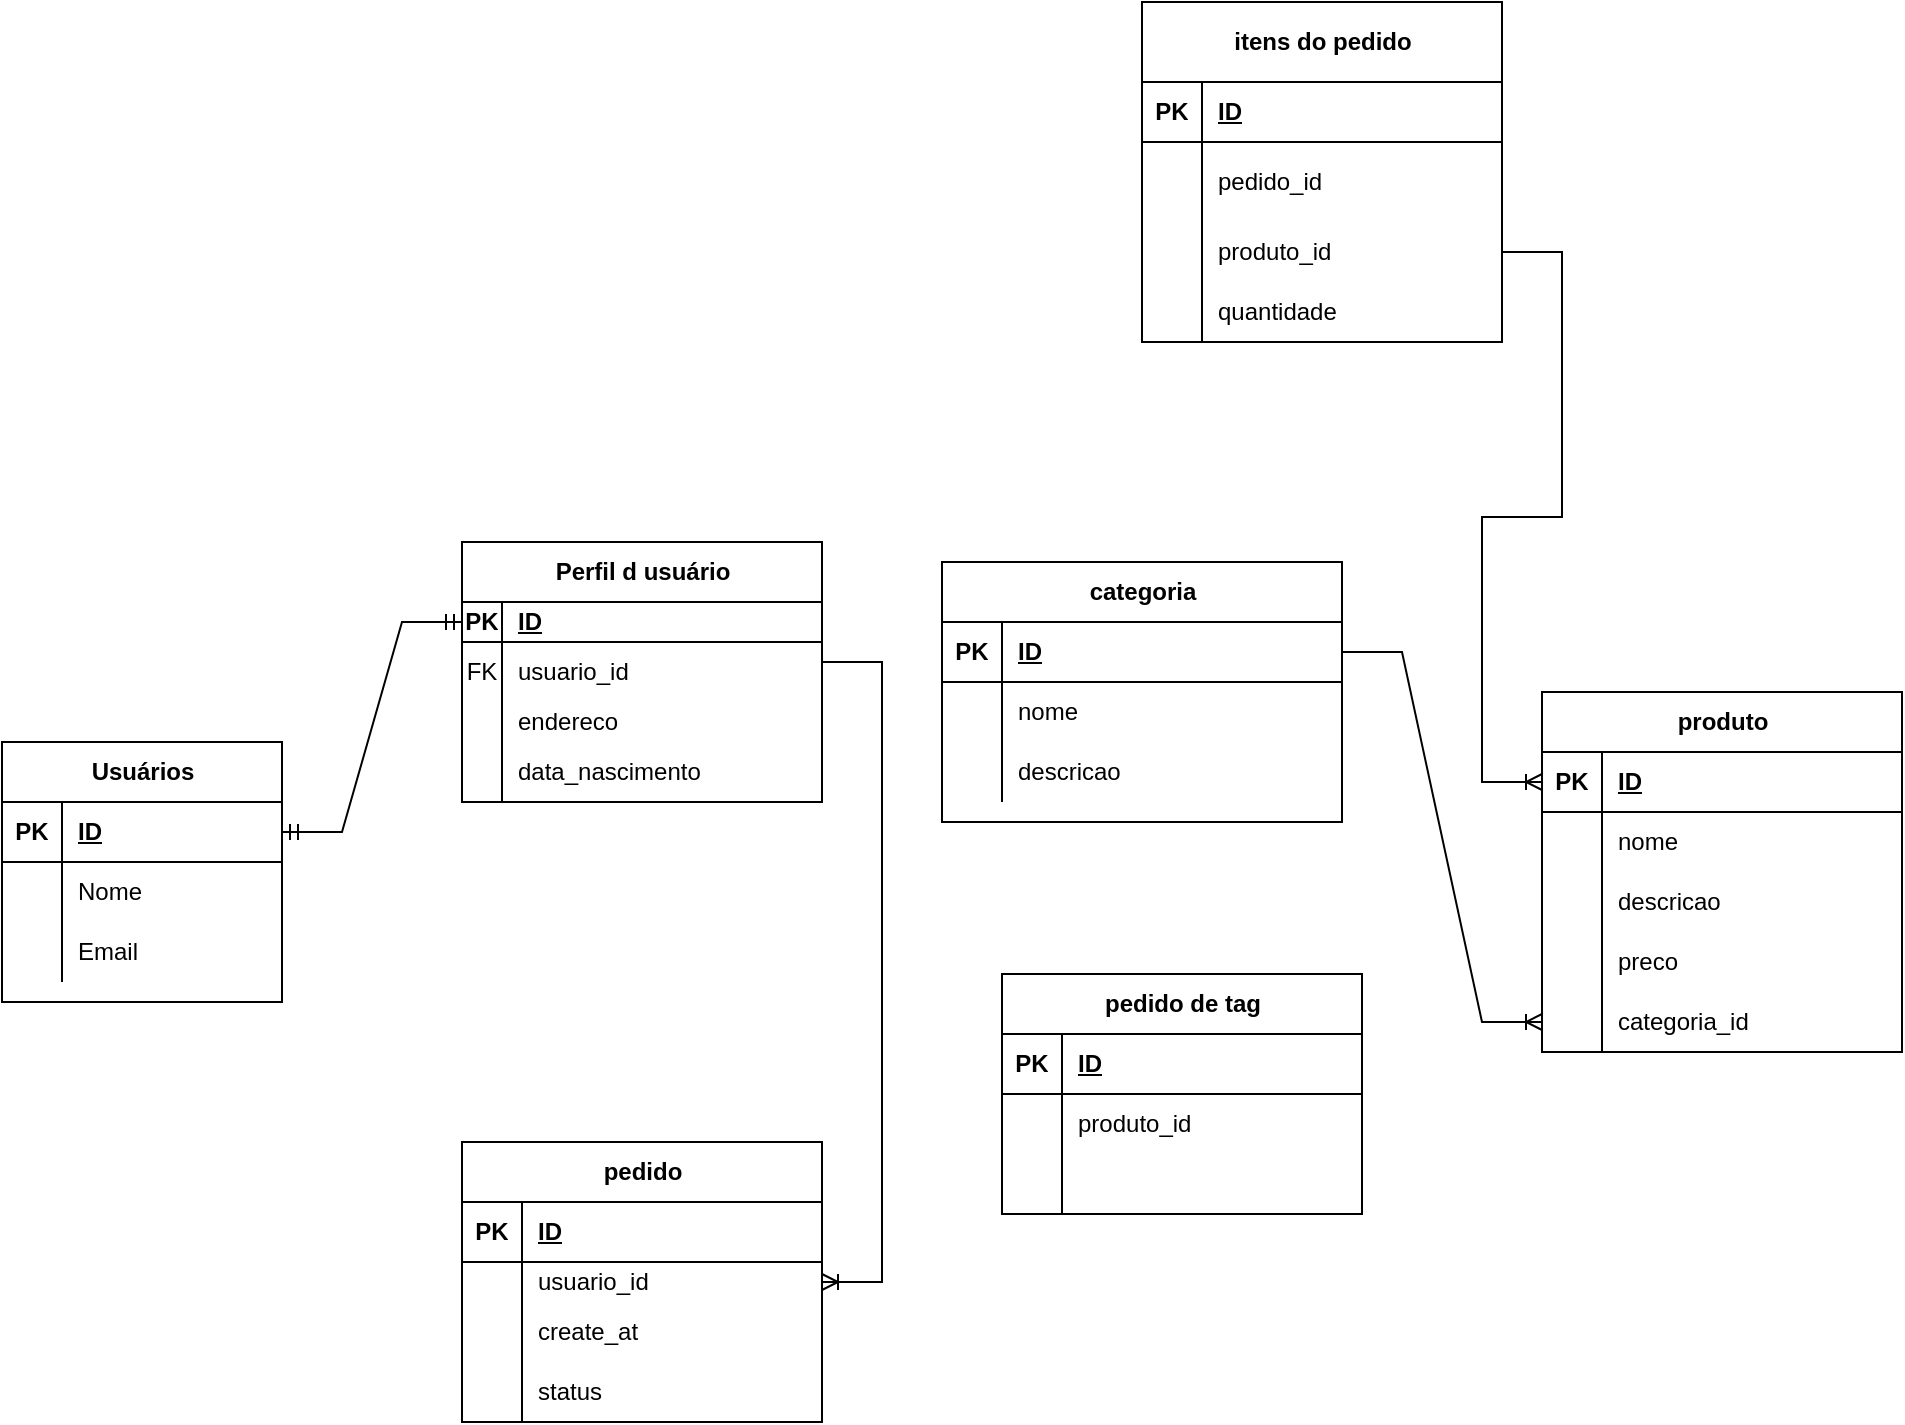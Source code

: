 <mxfile version="26.1.0">
  <diagram name="Página-1" id="Z2KIc1o2mmmeAultNoqA">
    <mxGraphModel dx="857" dy="2738" grid="1" gridSize="10" guides="1" tooltips="1" connect="1" arrows="1" fold="1" page="1" pageScale="1" pageWidth="827" pageHeight="1169" math="0" shadow="0">
      <root>
        <mxCell id="0" />
        <mxCell id="1" parent="0" />
        <mxCell id="m0l5IfPJQSoQIsWYXNSq-5" value="Usuários" style="shape=table;startSize=30;container=1;collapsible=1;childLayout=tableLayout;fixedRows=1;rowLines=0;fontStyle=1;align=center;resizeLast=1;html=1;" vertex="1" parent="1">
          <mxGeometry x="110" y="-820" width="140" height="130" as="geometry" />
        </mxCell>
        <mxCell id="m0l5IfPJQSoQIsWYXNSq-6" value="" style="shape=tableRow;horizontal=0;startSize=0;swimlaneHead=0;swimlaneBody=0;fillColor=none;collapsible=0;dropTarget=0;points=[[0,0.5],[1,0.5]];portConstraint=eastwest;top=0;left=0;right=0;bottom=1;" vertex="1" parent="m0l5IfPJQSoQIsWYXNSq-5">
          <mxGeometry y="30" width="140" height="30" as="geometry" />
        </mxCell>
        <mxCell id="m0l5IfPJQSoQIsWYXNSq-7" value="PK" style="shape=partialRectangle;connectable=0;fillColor=none;top=0;left=0;bottom=0;right=0;fontStyle=1;overflow=hidden;whiteSpace=wrap;html=1;" vertex="1" parent="m0l5IfPJQSoQIsWYXNSq-6">
          <mxGeometry width="30" height="30" as="geometry">
            <mxRectangle width="30" height="30" as="alternateBounds" />
          </mxGeometry>
        </mxCell>
        <mxCell id="m0l5IfPJQSoQIsWYXNSq-8" value="&lt;span style=&quot;background-color: transparent; color: light-dark(rgb(0, 0, 0), rgb(255, 255, 255));&quot;&gt;ID&lt;/span&gt;" style="shape=partialRectangle;connectable=0;fillColor=none;top=0;left=0;bottom=0;right=0;align=left;spacingLeft=6;fontStyle=5;overflow=hidden;whiteSpace=wrap;html=1;" vertex="1" parent="m0l5IfPJQSoQIsWYXNSq-6">
          <mxGeometry x="30" width="110" height="30" as="geometry">
            <mxRectangle width="110" height="30" as="alternateBounds" />
          </mxGeometry>
        </mxCell>
        <mxCell id="m0l5IfPJQSoQIsWYXNSq-9" value="" style="shape=tableRow;horizontal=0;startSize=0;swimlaneHead=0;swimlaneBody=0;fillColor=none;collapsible=0;dropTarget=0;points=[[0,0.5],[1,0.5]];portConstraint=eastwest;top=0;left=0;right=0;bottom=0;" vertex="1" parent="m0l5IfPJQSoQIsWYXNSq-5">
          <mxGeometry y="60" width="140" height="30" as="geometry" />
        </mxCell>
        <mxCell id="m0l5IfPJQSoQIsWYXNSq-10" value="" style="shape=partialRectangle;connectable=0;fillColor=none;top=0;left=0;bottom=0;right=0;editable=1;overflow=hidden;whiteSpace=wrap;html=1;" vertex="1" parent="m0l5IfPJQSoQIsWYXNSq-9">
          <mxGeometry width="30" height="30" as="geometry">
            <mxRectangle width="30" height="30" as="alternateBounds" />
          </mxGeometry>
        </mxCell>
        <mxCell id="m0l5IfPJQSoQIsWYXNSq-11" value="Nome" style="shape=partialRectangle;connectable=0;fillColor=none;top=0;left=0;bottom=0;right=0;align=left;spacingLeft=6;overflow=hidden;whiteSpace=wrap;html=1;" vertex="1" parent="m0l5IfPJQSoQIsWYXNSq-9">
          <mxGeometry x="30" width="110" height="30" as="geometry">
            <mxRectangle width="110" height="30" as="alternateBounds" />
          </mxGeometry>
        </mxCell>
        <mxCell id="m0l5IfPJQSoQIsWYXNSq-12" value="" style="shape=tableRow;horizontal=0;startSize=0;swimlaneHead=0;swimlaneBody=0;fillColor=none;collapsible=0;dropTarget=0;points=[[0,0.5],[1,0.5]];portConstraint=eastwest;top=0;left=0;right=0;bottom=0;" vertex="1" parent="m0l5IfPJQSoQIsWYXNSq-5">
          <mxGeometry y="90" width="140" height="30" as="geometry" />
        </mxCell>
        <mxCell id="m0l5IfPJQSoQIsWYXNSq-13" value="" style="shape=partialRectangle;connectable=0;fillColor=none;top=0;left=0;bottom=0;right=0;editable=1;overflow=hidden;whiteSpace=wrap;html=1;" vertex="1" parent="m0l5IfPJQSoQIsWYXNSq-12">
          <mxGeometry width="30" height="30" as="geometry">
            <mxRectangle width="30" height="30" as="alternateBounds" />
          </mxGeometry>
        </mxCell>
        <mxCell id="m0l5IfPJQSoQIsWYXNSq-14" value="Email" style="shape=partialRectangle;connectable=0;fillColor=none;top=0;left=0;bottom=0;right=0;align=left;spacingLeft=6;overflow=hidden;whiteSpace=wrap;html=1;" vertex="1" parent="m0l5IfPJQSoQIsWYXNSq-12">
          <mxGeometry x="30" width="110" height="30" as="geometry">
            <mxRectangle width="110" height="30" as="alternateBounds" />
          </mxGeometry>
        </mxCell>
        <mxCell id="m0l5IfPJQSoQIsWYXNSq-18" value="Perfil d usuário" style="shape=table;startSize=30;container=1;collapsible=1;childLayout=tableLayout;fixedRows=1;rowLines=0;fontStyle=1;align=center;resizeLast=1;html=1;" vertex="1" parent="1">
          <mxGeometry x="340" y="-920" width="180" height="130" as="geometry" />
        </mxCell>
        <mxCell id="m0l5IfPJQSoQIsWYXNSq-19" value="" style="shape=tableRow;horizontal=0;startSize=0;swimlaneHead=0;swimlaneBody=0;fillColor=none;collapsible=0;dropTarget=0;points=[[0,0.5],[1,0.5]];portConstraint=eastwest;top=0;left=0;right=0;bottom=1;" vertex="1" parent="m0l5IfPJQSoQIsWYXNSq-18">
          <mxGeometry y="30" width="180" height="20" as="geometry" />
        </mxCell>
        <mxCell id="m0l5IfPJQSoQIsWYXNSq-20" value="PK" style="shape=partialRectangle;connectable=0;fillColor=none;top=0;left=0;bottom=0;right=0;fontStyle=1;overflow=hidden;whiteSpace=wrap;html=1;" vertex="1" parent="m0l5IfPJQSoQIsWYXNSq-19">
          <mxGeometry width="20" height="20" as="geometry">
            <mxRectangle width="20" height="20" as="alternateBounds" />
          </mxGeometry>
        </mxCell>
        <mxCell id="m0l5IfPJQSoQIsWYXNSq-21" value="ID" style="shape=partialRectangle;connectable=0;fillColor=none;top=0;left=0;bottom=0;right=0;align=left;spacingLeft=6;fontStyle=5;overflow=hidden;whiteSpace=wrap;html=1;" vertex="1" parent="m0l5IfPJQSoQIsWYXNSq-19">
          <mxGeometry x="20" width="160" height="20" as="geometry">
            <mxRectangle width="160" height="20" as="alternateBounds" />
          </mxGeometry>
        </mxCell>
        <mxCell id="m0l5IfPJQSoQIsWYXNSq-22" value="" style="shape=tableRow;horizontal=0;startSize=0;swimlaneHead=0;swimlaneBody=0;fillColor=none;collapsible=0;dropTarget=0;points=[[0,0.5],[1,0.5]];portConstraint=eastwest;top=0;left=0;right=0;bottom=0;" vertex="1" parent="m0l5IfPJQSoQIsWYXNSq-18">
          <mxGeometry y="50" width="180" height="30" as="geometry" />
        </mxCell>
        <mxCell id="m0l5IfPJQSoQIsWYXNSq-23" value="FK" style="shape=partialRectangle;connectable=0;fillColor=none;top=0;left=0;bottom=0;right=0;editable=1;overflow=hidden;whiteSpace=wrap;html=1;" vertex="1" parent="m0l5IfPJQSoQIsWYXNSq-22">
          <mxGeometry width="20" height="30" as="geometry">
            <mxRectangle width="20" height="30" as="alternateBounds" />
          </mxGeometry>
        </mxCell>
        <mxCell id="m0l5IfPJQSoQIsWYXNSq-24" value="usuario_id" style="shape=partialRectangle;connectable=0;fillColor=none;top=0;left=0;bottom=0;right=0;align=left;spacingLeft=6;overflow=hidden;whiteSpace=wrap;html=1;" vertex="1" parent="m0l5IfPJQSoQIsWYXNSq-22">
          <mxGeometry x="20" width="160" height="30" as="geometry">
            <mxRectangle width="160" height="30" as="alternateBounds" />
          </mxGeometry>
        </mxCell>
        <mxCell id="m0l5IfPJQSoQIsWYXNSq-25" value="" style="shape=tableRow;horizontal=0;startSize=0;swimlaneHead=0;swimlaneBody=0;fillColor=none;collapsible=0;dropTarget=0;points=[[0,0.5],[1,0.5]];portConstraint=eastwest;top=0;left=0;right=0;bottom=0;" vertex="1" parent="m0l5IfPJQSoQIsWYXNSq-18">
          <mxGeometry y="80" width="180" height="20" as="geometry" />
        </mxCell>
        <mxCell id="m0l5IfPJQSoQIsWYXNSq-26" value="" style="shape=partialRectangle;connectable=0;fillColor=none;top=0;left=0;bottom=0;right=0;editable=1;overflow=hidden;whiteSpace=wrap;html=1;" vertex="1" parent="m0l5IfPJQSoQIsWYXNSq-25">
          <mxGeometry width="20" height="20" as="geometry">
            <mxRectangle width="20" height="20" as="alternateBounds" />
          </mxGeometry>
        </mxCell>
        <mxCell id="m0l5IfPJQSoQIsWYXNSq-27" value="endere&lt;span style=&quot;background-color: transparent; color: light-dark(rgb(0, 0, 0), rgb(255, 255, 255));&quot;&gt;co&lt;/span&gt;" style="shape=partialRectangle;connectable=0;fillColor=none;top=0;left=0;bottom=0;right=0;align=left;spacingLeft=6;overflow=hidden;whiteSpace=wrap;html=1;" vertex="1" parent="m0l5IfPJQSoQIsWYXNSq-25">
          <mxGeometry x="20" width="160" height="20" as="geometry">
            <mxRectangle width="160" height="20" as="alternateBounds" />
          </mxGeometry>
        </mxCell>
        <mxCell id="m0l5IfPJQSoQIsWYXNSq-28" value="" style="shape=tableRow;horizontal=0;startSize=0;swimlaneHead=0;swimlaneBody=0;fillColor=none;collapsible=0;dropTarget=0;points=[[0,0.5],[1,0.5]];portConstraint=eastwest;top=0;left=0;right=0;bottom=0;" vertex="1" parent="m0l5IfPJQSoQIsWYXNSq-18">
          <mxGeometry y="100" width="180" height="30" as="geometry" />
        </mxCell>
        <mxCell id="m0l5IfPJQSoQIsWYXNSq-29" value="" style="shape=partialRectangle;connectable=0;fillColor=none;top=0;left=0;bottom=0;right=0;editable=1;overflow=hidden;whiteSpace=wrap;html=1;" vertex="1" parent="m0l5IfPJQSoQIsWYXNSq-28">
          <mxGeometry width="20" height="30" as="geometry">
            <mxRectangle width="20" height="30" as="alternateBounds" />
          </mxGeometry>
        </mxCell>
        <mxCell id="m0l5IfPJQSoQIsWYXNSq-30" value="data_nascimento" style="shape=partialRectangle;connectable=0;fillColor=none;top=0;left=0;bottom=0;right=0;align=left;spacingLeft=6;overflow=hidden;whiteSpace=wrap;html=1;" vertex="1" parent="m0l5IfPJQSoQIsWYXNSq-28">
          <mxGeometry x="20" width="160" height="30" as="geometry">
            <mxRectangle width="160" height="30" as="alternateBounds" />
          </mxGeometry>
        </mxCell>
        <mxCell id="m0l5IfPJQSoQIsWYXNSq-31" value="" style="edgeStyle=entityRelationEdgeStyle;fontSize=12;html=1;endArrow=ERmandOne;startArrow=ERmandOne;rounded=0;exitX=1;exitY=0.5;exitDx=0;exitDy=0;entryX=0;entryY=0.5;entryDx=0;entryDy=0;" edge="1" parent="1" source="m0l5IfPJQSoQIsWYXNSq-6" target="m0l5IfPJQSoQIsWYXNSq-19">
          <mxGeometry width="100" height="100" relative="1" as="geometry">
            <mxPoint x="414" y="-646.99" as="sourcePoint" />
            <mxPoint x="380" y="-755" as="targetPoint" />
            <Array as="points">
              <mxPoint x="794" y="-980" />
            </Array>
          </mxGeometry>
        </mxCell>
        <mxCell id="m0l5IfPJQSoQIsWYXNSq-59" value="categoria" style="shape=table;startSize=30;container=1;collapsible=1;childLayout=tableLayout;fixedRows=1;rowLines=0;fontStyle=1;align=center;resizeLast=1;html=1;" vertex="1" parent="1">
          <mxGeometry x="580" y="-910" width="200" height="130" as="geometry" />
        </mxCell>
        <mxCell id="m0l5IfPJQSoQIsWYXNSq-60" value="" style="shape=tableRow;horizontal=0;startSize=0;swimlaneHead=0;swimlaneBody=0;fillColor=none;collapsible=0;dropTarget=0;points=[[0,0.5],[1,0.5]];portConstraint=eastwest;top=0;left=0;right=0;bottom=1;" vertex="1" parent="m0l5IfPJQSoQIsWYXNSq-59">
          <mxGeometry y="30" width="200" height="30" as="geometry" />
        </mxCell>
        <mxCell id="m0l5IfPJQSoQIsWYXNSq-61" value="PK" style="shape=partialRectangle;connectable=0;fillColor=none;top=0;left=0;bottom=0;right=0;fontStyle=1;overflow=hidden;whiteSpace=wrap;html=1;" vertex="1" parent="m0l5IfPJQSoQIsWYXNSq-60">
          <mxGeometry width="30" height="30" as="geometry">
            <mxRectangle width="30" height="30" as="alternateBounds" />
          </mxGeometry>
        </mxCell>
        <mxCell id="m0l5IfPJQSoQIsWYXNSq-62" value="ID" style="shape=partialRectangle;connectable=0;fillColor=none;top=0;left=0;bottom=0;right=0;align=left;spacingLeft=6;fontStyle=5;overflow=hidden;whiteSpace=wrap;html=1;" vertex="1" parent="m0l5IfPJQSoQIsWYXNSq-60">
          <mxGeometry x="30" width="170" height="30" as="geometry">
            <mxRectangle width="170" height="30" as="alternateBounds" />
          </mxGeometry>
        </mxCell>
        <mxCell id="m0l5IfPJQSoQIsWYXNSq-63" value="" style="shape=tableRow;horizontal=0;startSize=0;swimlaneHead=0;swimlaneBody=0;fillColor=none;collapsible=0;dropTarget=0;points=[[0,0.5],[1,0.5]];portConstraint=eastwest;top=0;left=0;right=0;bottom=0;" vertex="1" parent="m0l5IfPJQSoQIsWYXNSq-59">
          <mxGeometry y="60" width="200" height="30" as="geometry" />
        </mxCell>
        <mxCell id="m0l5IfPJQSoQIsWYXNSq-64" value="" style="shape=partialRectangle;connectable=0;fillColor=none;top=0;left=0;bottom=0;right=0;editable=1;overflow=hidden;whiteSpace=wrap;html=1;" vertex="1" parent="m0l5IfPJQSoQIsWYXNSq-63">
          <mxGeometry width="30" height="30" as="geometry">
            <mxRectangle width="30" height="30" as="alternateBounds" />
          </mxGeometry>
        </mxCell>
        <mxCell id="m0l5IfPJQSoQIsWYXNSq-65" value="nome" style="shape=partialRectangle;connectable=0;fillColor=none;top=0;left=0;bottom=0;right=0;align=left;spacingLeft=6;overflow=hidden;whiteSpace=wrap;html=1;" vertex="1" parent="m0l5IfPJQSoQIsWYXNSq-63">
          <mxGeometry x="30" width="170" height="30" as="geometry">
            <mxRectangle width="170" height="30" as="alternateBounds" />
          </mxGeometry>
        </mxCell>
        <mxCell id="m0l5IfPJQSoQIsWYXNSq-66" value="" style="shape=tableRow;horizontal=0;startSize=0;swimlaneHead=0;swimlaneBody=0;fillColor=none;collapsible=0;dropTarget=0;points=[[0,0.5],[1,0.5]];portConstraint=eastwest;top=0;left=0;right=0;bottom=0;" vertex="1" parent="m0l5IfPJQSoQIsWYXNSq-59">
          <mxGeometry y="90" width="200" height="30" as="geometry" />
        </mxCell>
        <mxCell id="m0l5IfPJQSoQIsWYXNSq-67" value="" style="shape=partialRectangle;connectable=0;fillColor=none;top=0;left=0;bottom=0;right=0;editable=1;overflow=hidden;whiteSpace=wrap;html=1;" vertex="1" parent="m0l5IfPJQSoQIsWYXNSq-66">
          <mxGeometry width="30" height="30" as="geometry">
            <mxRectangle width="30" height="30" as="alternateBounds" />
          </mxGeometry>
        </mxCell>
        <mxCell id="m0l5IfPJQSoQIsWYXNSq-68" value="descricao" style="shape=partialRectangle;connectable=0;fillColor=none;top=0;left=0;bottom=0;right=0;align=left;spacingLeft=6;overflow=hidden;whiteSpace=wrap;html=1;" vertex="1" parent="m0l5IfPJQSoQIsWYXNSq-66">
          <mxGeometry x="30" width="170" height="30" as="geometry">
            <mxRectangle width="170" height="30" as="alternateBounds" />
          </mxGeometry>
        </mxCell>
        <mxCell id="m0l5IfPJQSoQIsWYXNSq-72" value="produto" style="shape=table;startSize=30;container=1;collapsible=1;childLayout=tableLayout;fixedRows=1;rowLines=0;fontStyle=1;align=center;resizeLast=1;html=1;" vertex="1" parent="1">
          <mxGeometry x="880" y="-845" width="180" height="180" as="geometry" />
        </mxCell>
        <mxCell id="m0l5IfPJQSoQIsWYXNSq-73" value="" style="shape=tableRow;horizontal=0;startSize=0;swimlaneHead=0;swimlaneBody=0;fillColor=none;collapsible=0;dropTarget=0;points=[[0,0.5],[1,0.5]];portConstraint=eastwest;top=0;left=0;right=0;bottom=1;" vertex="1" parent="m0l5IfPJQSoQIsWYXNSq-72">
          <mxGeometry y="30" width="180" height="30" as="geometry" />
        </mxCell>
        <mxCell id="m0l5IfPJQSoQIsWYXNSq-74" value="PK" style="shape=partialRectangle;connectable=0;fillColor=none;top=0;left=0;bottom=0;right=0;fontStyle=1;overflow=hidden;whiteSpace=wrap;html=1;" vertex="1" parent="m0l5IfPJQSoQIsWYXNSq-73">
          <mxGeometry width="30" height="30" as="geometry">
            <mxRectangle width="30" height="30" as="alternateBounds" />
          </mxGeometry>
        </mxCell>
        <mxCell id="m0l5IfPJQSoQIsWYXNSq-75" value="ID" style="shape=partialRectangle;connectable=0;fillColor=none;top=0;left=0;bottom=0;right=0;align=left;spacingLeft=6;fontStyle=5;overflow=hidden;whiteSpace=wrap;html=1;" vertex="1" parent="m0l5IfPJQSoQIsWYXNSq-73">
          <mxGeometry x="30" width="150" height="30" as="geometry">
            <mxRectangle width="150" height="30" as="alternateBounds" />
          </mxGeometry>
        </mxCell>
        <mxCell id="m0l5IfPJQSoQIsWYXNSq-76" value="" style="shape=tableRow;horizontal=0;startSize=0;swimlaneHead=0;swimlaneBody=0;fillColor=none;collapsible=0;dropTarget=0;points=[[0,0.5],[1,0.5]];portConstraint=eastwest;top=0;left=0;right=0;bottom=0;" vertex="1" parent="m0l5IfPJQSoQIsWYXNSq-72">
          <mxGeometry y="60" width="180" height="30" as="geometry" />
        </mxCell>
        <mxCell id="m0l5IfPJQSoQIsWYXNSq-77" value="" style="shape=partialRectangle;connectable=0;fillColor=none;top=0;left=0;bottom=0;right=0;editable=1;overflow=hidden;whiteSpace=wrap;html=1;" vertex="1" parent="m0l5IfPJQSoQIsWYXNSq-76">
          <mxGeometry width="30" height="30" as="geometry">
            <mxRectangle width="30" height="30" as="alternateBounds" />
          </mxGeometry>
        </mxCell>
        <mxCell id="m0l5IfPJQSoQIsWYXNSq-78" value="nome" style="shape=partialRectangle;connectable=0;fillColor=none;top=0;left=0;bottom=0;right=0;align=left;spacingLeft=6;overflow=hidden;whiteSpace=wrap;html=1;" vertex="1" parent="m0l5IfPJQSoQIsWYXNSq-76">
          <mxGeometry x="30" width="150" height="30" as="geometry">
            <mxRectangle width="150" height="30" as="alternateBounds" />
          </mxGeometry>
        </mxCell>
        <mxCell id="m0l5IfPJQSoQIsWYXNSq-79" value="" style="shape=tableRow;horizontal=0;startSize=0;swimlaneHead=0;swimlaneBody=0;fillColor=none;collapsible=0;dropTarget=0;points=[[0,0.5],[1,0.5]];portConstraint=eastwest;top=0;left=0;right=0;bottom=0;" vertex="1" parent="m0l5IfPJQSoQIsWYXNSq-72">
          <mxGeometry y="90" width="180" height="30" as="geometry" />
        </mxCell>
        <mxCell id="m0l5IfPJQSoQIsWYXNSq-80" value="" style="shape=partialRectangle;connectable=0;fillColor=none;top=0;left=0;bottom=0;right=0;editable=1;overflow=hidden;whiteSpace=wrap;html=1;" vertex="1" parent="m0l5IfPJQSoQIsWYXNSq-79">
          <mxGeometry width="30" height="30" as="geometry">
            <mxRectangle width="30" height="30" as="alternateBounds" />
          </mxGeometry>
        </mxCell>
        <mxCell id="m0l5IfPJQSoQIsWYXNSq-81" value="descricao" style="shape=partialRectangle;connectable=0;fillColor=none;top=0;left=0;bottom=0;right=0;align=left;spacingLeft=6;overflow=hidden;whiteSpace=wrap;html=1;" vertex="1" parent="m0l5IfPJQSoQIsWYXNSq-79">
          <mxGeometry x="30" width="150" height="30" as="geometry">
            <mxRectangle width="150" height="30" as="alternateBounds" />
          </mxGeometry>
        </mxCell>
        <mxCell id="m0l5IfPJQSoQIsWYXNSq-82" value="" style="shape=tableRow;horizontal=0;startSize=0;swimlaneHead=0;swimlaneBody=0;fillColor=none;collapsible=0;dropTarget=0;points=[[0,0.5],[1,0.5]];portConstraint=eastwest;top=0;left=0;right=0;bottom=0;" vertex="1" parent="m0l5IfPJQSoQIsWYXNSq-72">
          <mxGeometry y="120" width="180" height="30" as="geometry" />
        </mxCell>
        <mxCell id="m0l5IfPJQSoQIsWYXNSq-83" value="" style="shape=partialRectangle;connectable=0;fillColor=none;top=0;left=0;bottom=0;right=0;editable=1;overflow=hidden;whiteSpace=wrap;html=1;" vertex="1" parent="m0l5IfPJQSoQIsWYXNSq-82">
          <mxGeometry width="30" height="30" as="geometry">
            <mxRectangle width="30" height="30" as="alternateBounds" />
          </mxGeometry>
        </mxCell>
        <mxCell id="m0l5IfPJQSoQIsWYXNSq-84" value="preco" style="shape=partialRectangle;connectable=0;fillColor=none;top=0;left=0;bottom=0;right=0;align=left;spacingLeft=6;overflow=hidden;whiteSpace=wrap;html=1;" vertex="1" parent="m0l5IfPJQSoQIsWYXNSq-82">
          <mxGeometry x="30" width="150" height="30" as="geometry">
            <mxRectangle width="150" height="30" as="alternateBounds" />
          </mxGeometry>
        </mxCell>
        <mxCell id="m0l5IfPJQSoQIsWYXNSq-85" value="" style="shape=tableRow;horizontal=0;startSize=0;swimlaneHead=0;swimlaneBody=0;fillColor=none;collapsible=0;dropTarget=0;points=[[0,0.5],[1,0.5]];portConstraint=eastwest;top=0;left=0;right=0;bottom=0;" vertex="1" parent="m0l5IfPJQSoQIsWYXNSq-72">
          <mxGeometry y="150" width="180" height="30" as="geometry" />
        </mxCell>
        <mxCell id="m0l5IfPJQSoQIsWYXNSq-86" value="" style="shape=partialRectangle;connectable=0;fillColor=none;top=0;left=0;bottom=0;right=0;editable=1;overflow=hidden;whiteSpace=wrap;html=1;" vertex="1" parent="m0l5IfPJQSoQIsWYXNSq-85">
          <mxGeometry width="30" height="30" as="geometry">
            <mxRectangle width="30" height="30" as="alternateBounds" />
          </mxGeometry>
        </mxCell>
        <mxCell id="m0l5IfPJQSoQIsWYXNSq-87" value="categoria_id" style="shape=partialRectangle;connectable=0;fillColor=none;top=0;left=0;bottom=0;right=0;align=left;spacingLeft=6;overflow=hidden;whiteSpace=wrap;html=1;" vertex="1" parent="m0l5IfPJQSoQIsWYXNSq-85">
          <mxGeometry x="30" width="150" height="30" as="geometry">
            <mxRectangle width="150" height="30" as="alternateBounds" />
          </mxGeometry>
        </mxCell>
        <mxCell id="m0l5IfPJQSoQIsWYXNSq-89" value="" style="edgeStyle=entityRelationEdgeStyle;fontSize=12;html=1;endArrow=ERoneToMany;rounded=0;exitX=1;exitY=0.5;exitDx=0;exitDy=0;" edge="1" parent="1" source="m0l5IfPJQSoQIsWYXNSq-60" target="m0l5IfPJQSoQIsWYXNSq-85">
          <mxGeometry width="100" height="100" relative="1" as="geometry">
            <mxPoint x="790" y="-720" as="sourcePoint" />
            <mxPoint x="890" y="-820" as="targetPoint" />
          </mxGeometry>
        </mxCell>
        <mxCell id="m0l5IfPJQSoQIsWYXNSq-91" value="pedido" style="shape=table;startSize=30;container=1;collapsible=1;childLayout=tableLayout;fixedRows=1;rowLines=0;fontStyle=1;align=center;resizeLast=1;html=1;" vertex="1" parent="1">
          <mxGeometry x="340" y="-620" width="180" height="140" as="geometry" />
        </mxCell>
        <mxCell id="m0l5IfPJQSoQIsWYXNSq-92" value="" style="shape=tableRow;horizontal=0;startSize=0;swimlaneHead=0;swimlaneBody=0;fillColor=none;collapsible=0;dropTarget=0;points=[[0,0.5],[1,0.5]];portConstraint=eastwest;top=0;left=0;right=0;bottom=1;" vertex="1" parent="m0l5IfPJQSoQIsWYXNSq-91">
          <mxGeometry y="30" width="180" height="30" as="geometry" />
        </mxCell>
        <mxCell id="m0l5IfPJQSoQIsWYXNSq-93" value="PK" style="shape=partialRectangle;connectable=0;fillColor=none;top=0;left=0;bottom=0;right=0;fontStyle=1;overflow=hidden;whiteSpace=wrap;html=1;" vertex="1" parent="m0l5IfPJQSoQIsWYXNSq-92">
          <mxGeometry width="30" height="30" as="geometry">
            <mxRectangle width="30" height="30" as="alternateBounds" />
          </mxGeometry>
        </mxCell>
        <mxCell id="m0l5IfPJQSoQIsWYXNSq-94" value="ID" style="shape=partialRectangle;connectable=0;fillColor=none;top=0;left=0;bottom=0;right=0;align=left;spacingLeft=6;fontStyle=5;overflow=hidden;whiteSpace=wrap;html=1;" vertex="1" parent="m0l5IfPJQSoQIsWYXNSq-92">
          <mxGeometry x="30" width="150" height="30" as="geometry">
            <mxRectangle width="150" height="30" as="alternateBounds" />
          </mxGeometry>
        </mxCell>
        <mxCell id="m0l5IfPJQSoQIsWYXNSq-95" value="" style="shape=tableRow;horizontal=0;startSize=0;swimlaneHead=0;swimlaneBody=0;fillColor=none;collapsible=0;dropTarget=0;points=[[0,0.5],[1,0.5]];portConstraint=eastwest;top=0;left=0;right=0;bottom=0;" vertex="1" parent="m0l5IfPJQSoQIsWYXNSq-91">
          <mxGeometry y="60" width="180" height="20" as="geometry" />
        </mxCell>
        <mxCell id="m0l5IfPJQSoQIsWYXNSq-96" value="" style="shape=partialRectangle;connectable=0;fillColor=none;top=0;left=0;bottom=0;right=0;editable=1;overflow=hidden;whiteSpace=wrap;html=1;" vertex="1" parent="m0l5IfPJQSoQIsWYXNSq-95">
          <mxGeometry width="30" height="20" as="geometry">
            <mxRectangle width="30" height="20" as="alternateBounds" />
          </mxGeometry>
        </mxCell>
        <mxCell id="m0l5IfPJQSoQIsWYXNSq-97" value="usuario_id" style="shape=partialRectangle;connectable=0;fillColor=none;top=0;left=0;bottom=0;right=0;align=left;spacingLeft=6;overflow=hidden;whiteSpace=wrap;html=1;" vertex="1" parent="m0l5IfPJQSoQIsWYXNSq-95">
          <mxGeometry x="30" width="150" height="20" as="geometry">
            <mxRectangle width="150" height="20" as="alternateBounds" />
          </mxGeometry>
        </mxCell>
        <mxCell id="m0l5IfPJQSoQIsWYXNSq-98" value="" style="shape=tableRow;horizontal=0;startSize=0;swimlaneHead=0;swimlaneBody=0;fillColor=none;collapsible=0;dropTarget=0;points=[[0,0.5],[1,0.5]];portConstraint=eastwest;top=0;left=0;right=0;bottom=0;" vertex="1" parent="m0l5IfPJQSoQIsWYXNSq-91">
          <mxGeometry y="80" width="180" height="30" as="geometry" />
        </mxCell>
        <mxCell id="m0l5IfPJQSoQIsWYXNSq-99" value="" style="shape=partialRectangle;connectable=0;fillColor=none;top=0;left=0;bottom=0;right=0;editable=1;overflow=hidden;whiteSpace=wrap;html=1;" vertex="1" parent="m0l5IfPJQSoQIsWYXNSq-98">
          <mxGeometry width="30" height="30" as="geometry">
            <mxRectangle width="30" height="30" as="alternateBounds" />
          </mxGeometry>
        </mxCell>
        <mxCell id="m0l5IfPJQSoQIsWYXNSq-100" value="create_at" style="shape=partialRectangle;connectable=0;fillColor=none;top=0;left=0;bottom=0;right=0;align=left;spacingLeft=6;overflow=hidden;whiteSpace=wrap;html=1;" vertex="1" parent="m0l5IfPJQSoQIsWYXNSq-98">
          <mxGeometry x="30" width="150" height="30" as="geometry">
            <mxRectangle width="150" height="30" as="alternateBounds" />
          </mxGeometry>
        </mxCell>
        <mxCell id="m0l5IfPJQSoQIsWYXNSq-101" value="" style="shape=tableRow;horizontal=0;startSize=0;swimlaneHead=0;swimlaneBody=0;fillColor=none;collapsible=0;dropTarget=0;points=[[0,0.5],[1,0.5]];portConstraint=eastwest;top=0;left=0;right=0;bottom=0;" vertex="1" parent="m0l5IfPJQSoQIsWYXNSq-91">
          <mxGeometry y="110" width="180" height="30" as="geometry" />
        </mxCell>
        <mxCell id="m0l5IfPJQSoQIsWYXNSq-102" value="" style="shape=partialRectangle;connectable=0;fillColor=none;top=0;left=0;bottom=0;right=0;editable=1;overflow=hidden;whiteSpace=wrap;html=1;" vertex="1" parent="m0l5IfPJQSoQIsWYXNSq-101">
          <mxGeometry width="30" height="30" as="geometry">
            <mxRectangle width="30" height="30" as="alternateBounds" />
          </mxGeometry>
        </mxCell>
        <mxCell id="m0l5IfPJQSoQIsWYXNSq-103" value="status" style="shape=partialRectangle;connectable=0;fillColor=none;top=0;left=0;bottom=0;right=0;align=left;spacingLeft=6;overflow=hidden;whiteSpace=wrap;html=1;" vertex="1" parent="m0l5IfPJQSoQIsWYXNSq-101">
          <mxGeometry x="30" width="150" height="30" as="geometry">
            <mxRectangle width="150" height="30" as="alternateBounds" />
          </mxGeometry>
        </mxCell>
        <mxCell id="m0l5IfPJQSoQIsWYXNSq-105" value="" style="edgeStyle=entityRelationEdgeStyle;fontSize=12;html=1;endArrow=ERoneToMany;rounded=0;entryX=1;entryY=0.5;entryDx=0;entryDy=0;" edge="1" parent="1" target="m0l5IfPJQSoQIsWYXNSq-95">
          <mxGeometry width="100" height="100" relative="1" as="geometry">
            <mxPoint x="520" y="-860" as="sourcePoint" />
            <mxPoint x="340" y="-555" as="targetPoint" />
            <Array as="points">
              <mxPoint x="350" y="-855" />
            </Array>
          </mxGeometry>
        </mxCell>
        <mxCell id="m0l5IfPJQSoQIsWYXNSq-107" value="itens do pedido" style="shape=table;startSize=40;container=1;collapsible=1;childLayout=tableLayout;fixedRows=1;rowLines=0;fontStyle=1;align=center;resizeLast=1;html=1;" vertex="1" parent="1">
          <mxGeometry x="680" y="-1190" width="180" height="170" as="geometry" />
        </mxCell>
        <mxCell id="m0l5IfPJQSoQIsWYXNSq-108" value="" style="shape=tableRow;horizontal=0;startSize=0;swimlaneHead=0;swimlaneBody=0;fillColor=none;collapsible=0;dropTarget=0;points=[[0,0.5],[1,0.5]];portConstraint=eastwest;top=0;left=0;right=0;bottom=1;" vertex="1" parent="m0l5IfPJQSoQIsWYXNSq-107">
          <mxGeometry y="40" width="180" height="30" as="geometry" />
        </mxCell>
        <mxCell id="m0l5IfPJQSoQIsWYXNSq-109" value="PK" style="shape=partialRectangle;connectable=0;fillColor=none;top=0;left=0;bottom=0;right=0;fontStyle=1;overflow=hidden;whiteSpace=wrap;html=1;" vertex="1" parent="m0l5IfPJQSoQIsWYXNSq-108">
          <mxGeometry width="30" height="30" as="geometry">
            <mxRectangle width="30" height="30" as="alternateBounds" />
          </mxGeometry>
        </mxCell>
        <mxCell id="m0l5IfPJQSoQIsWYXNSq-110" value="ID" style="shape=partialRectangle;connectable=0;fillColor=none;top=0;left=0;bottom=0;right=0;align=left;spacingLeft=6;fontStyle=5;overflow=hidden;whiteSpace=wrap;html=1;" vertex="1" parent="m0l5IfPJQSoQIsWYXNSq-108">
          <mxGeometry x="30" width="150" height="30" as="geometry">
            <mxRectangle width="150" height="30" as="alternateBounds" />
          </mxGeometry>
        </mxCell>
        <mxCell id="m0l5IfPJQSoQIsWYXNSq-111" value="" style="shape=tableRow;horizontal=0;startSize=0;swimlaneHead=0;swimlaneBody=0;fillColor=none;collapsible=0;dropTarget=0;points=[[0,0.5],[1,0.5]];portConstraint=eastwest;top=0;left=0;right=0;bottom=0;" vertex="1" parent="m0l5IfPJQSoQIsWYXNSq-107">
          <mxGeometry y="70" width="180" height="40" as="geometry" />
        </mxCell>
        <mxCell id="m0l5IfPJQSoQIsWYXNSq-112" value="" style="shape=partialRectangle;connectable=0;fillColor=none;top=0;left=0;bottom=0;right=0;editable=1;overflow=hidden;whiteSpace=wrap;html=1;" vertex="1" parent="m0l5IfPJQSoQIsWYXNSq-111">
          <mxGeometry width="30" height="40" as="geometry">
            <mxRectangle width="30" height="40" as="alternateBounds" />
          </mxGeometry>
        </mxCell>
        <mxCell id="m0l5IfPJQSoQIsWYXNSq-113" value="pedido_id" style="shape=partialRectangle;connectable=0;fillColor=none;top=0;left=0;bottom=0;right=0;align=left;spacingLeft=6;overflow=hidden;whiteSpace=wrap;html=1;" vertex="1" parent="m0l5IfPJQSoQIsWYXNSq-111">
          <mxGeometry x="30" width="150" height="40" as="geometry">
            <mxRectangle width="150" height="40" as="alternateBounds" />
          </mxGeometry>
        </mxCell>
        <mxCell id="m0l5IfPJQSoQIsWYXNSq-114" value="" style="shape=tableRow;horizontal=0;startSize=0;swimlaneHead=0;swimlaneBody=0;fillColor=none;collapsible=0;dropTarget=0;points=[[0,0.5],[1,0.5]];portConstraint=eastwest;top=0;left=0;right=0;bottom=0;" vertex="1" parent="m0l5IfPJQSoQIsWYXNSq-107">
          <mxGeometry y="110" width="180" height="30" as="geometry" />
        </mxCell>
        <mxCell id="m0l5IfPJQSoQIsWYXNSq-115" value="" style="shape=partialRectangle;connectable=0;fillColor=none;top=0;left=0;bottom=0;right=0;editable=1;overflow=hidden;whiteSpace=wrap;html=1;" vertex="1" parent="m0l5IfPJQSoQIsWYXNSq-114">
          <mxGeometry width="30" height="30" as="geometry">
            <mxRectangle width="30" height="30" as="alternateBounds" />
          </mxGeometry>
        </mxCell>
        <mxCell id="m0l5IfPJQSoQIsWYXNSq-116" value="produto_id" style="shape=partialRectangle;connectable=0;fillColor=none;top=0;left=0;bottom=0;right=0;align=left;spacingLeft=6;overflow=hidden;whiteSpace=wrap;html=1;" vertex="1" parent="m0l5IfPJQSoQIsWYXNSq-114">
          <mxGeometry x="30" width="150" height="30" as="geometry">
            <mxRectangle width="150" height="30" as="alternateBounds" />
          </mxGeometry>
        </mxCell>
        <mxCell id="m0l5IfPJQSoQIsWYXNSq-117" value="" style="shape=tableRow;horizontal=0;startSize=0;swimlaneHead=0;swimlaneBody=0;fillColor=none;collapsible=0;dropTarget=0;points=[[0,0.5],[1,0.5]];portConstraint=eastwest;top=0;left=0;right=0;bottom=0;" vertex="1" parent="m0l5IfPJQSoQIsWYXNSq-107">
          <mxGeometry y="140" width="180" height="30" as="geometry" />
        </mxCell>
        <mxCell id="m0l5IfPJQSoQIsWYXNSq-118" value="" style="shape=partialRectangle;connectable=0;fillColor=none;top=0;left=0;bottom=0;right=0;editable=1;overflow=hidden;whiteSpace=wrap;html=1;" vertex="1" parent="m0l5IfPJQSoQIsWYXNSq-117">
          <mxGeometry width="30" height="30" as="geometry">
            <mxRectangle width="30" height="30" as="alternateBounds" />
          </mxGeometry>
        </mxCell>
        <mxCell id="m0l5IfPJQSoQIsWYXNSq-119" value="quantidade" style="shape=partialRectangle;connectable=0;fillColor=none;top=0;left=0;bottom=0;right=0;align=left;spacingLeft=6;overflow=hidden;whiteSpace=wrap;html=1;" vertex="1" parent="m0l5IfPJQSoQIsWYXNSq-117">
          <mxGeometry x="30" width="150" height="30" as="geometry">
            <mxRectangle width="150" height="30" as="alternateBounds" />
          </mxGeometry>
        </mxCell>
        <mxCell id="m0l5IfPJQSoQIsWYXNSq-120" value="" style="edgeStyle=entityRelationEdgeStyle;fontSize=12;html=1;endArrow=ERoneToMany;rounded=0;entryX=0;entryY=0.5;entryDx=0;entryDy=0;exitX=1;exitY=0.5;exitDx=0;exitDy=0;" edge="1" parent="1" source="m0l5IfPJQSoQIsWYXNSq-114" target="m0l5IfPJQSoQIsWYXNSq-73">
          <mxGeometry width="100" height="100" relative="1" as="geometry">
            <mxPoint x="800" y="-380" as="sourcePoint" />
            <mxPoint x="820" y="-730" as="targetPoint" />
          </mxGeometry>
        </mxCell>
        <mxCell id="m0l5IfPJQSoQIsWYXNSq-135" value="pedido de tag" style="shape=table;startSize=30;container=1;collapsible=1;childLayout=tableLayout;fixedRows=1;rowLines=0;fontStyle=1;align=center;resizeLast=1;html=1;" vertex="1" parent="1">
          <mxGeometry x="610" y="-704" width="180" height="120" as="geometry" />
        </mxCell>
        <mxCell id="m0l5IfPJQSoQIsWYXNSq-136" value="" style="shape=tableRow;horizontal=0;startSize=0;swimlaneHead=0;swimlaneBody=0;fillColor=none;collapsible=0;dropTarget=0;points=[[0,0.5],[1,0.5]];portConstraint=eastwest;top=0;left=0;right=0;bottom=1;" vertex="1" parent="m0l5IfPJQSoQIsWYXNSq-135">
          <mxGeometry y="30" width="180" height="30" as="geometry" />
        </mxCell>
        <mxCell id="m0l5IfPJQSoQIsWYXNSq-137" value="PK" style="shape=partialRectangle;connectable=0;fillColor=none;top=0;left=0;bottom=0;right=0;fontStyle=1;overflow=hidden;whiteSpace=wrap;html=1;" vertex="1" parent="m0l5IfPJQSoQIsWYXNSq-136">
          <mxGeometry width="30" height="30" as="geometry">
            <mxRectangle width="30" height="30" as="alternateBounds" />
          </mxGeometry>
        </mxCell>
        <mxCell id="m0l5IfPJQSoQIsWYXNSq-138" value="ID" style="shape=partialRectangle;connectable=0;fillColor=none;top=0;left=0;bottom=0;right=0;align=left;spacingLeft=6;fontStyle=5;overflow=hidden;whiteSpace=wrap;html=1;" vertex="1" parent="m0l5IfPJQSoQIsWYXNSq-136">
          <mxGeometry x="30" width="150" height="30" as="geometry">
            <mxRectangle width="150" height="30" as="alternateBounds" />
          </mxGeometry>
        </mxCell>
        <mxCell id="m0l5IfPJQSoQIsWYXNSq-142" value="" style="shape=tableRow;horizontal=0;startSize=0;swimlaneHead=0;swimlaneBody=0;fillColor=none;collapsible=0;dropTarget=0;points=[[0,0.5],[1,0.5]];portConstraint=eastwest;top=0;left=0;right=0;bottom=0;" vertex="1" parent="m0l5IfPJQSoQIsWYXNSq-135">
          <mxGeometry y="60" width="180" height="30" as="geometry" />
        </mxCell>
        <mxCell id="m0l5IfPJQSoQIsWYXNSq-143" value="" style="shape=partialRectangle;connectable=0;fillColor=none;top=0;left=0;bottom=0;right=0;editable=1;overflow=hidden;whiteSpace=wrap;html=1;" vertex="1" parent="m0l5IfPJQSoQIsWYXNSq-142">
          <mxGeometry width="30" height="30" as="geometry">
            <mxRectangle width="30" height="30" as="alternateBounds" />
          </mxGeometry>
        </mxCell>
        <mxCell id="m0l5IfPJQSoQIsWYXNSq-144" value="produto_id" style="shape=partialRectangle;connectable=0;fillColor=none;top=0;left=0;bottom=0;right=0;align=left;spacingLeft=6;overflow=hidden;whiteSpace=wrap;html=1;" vertex="1" parent="m0l5IfPJQSoQIsWYXNSq-142">
          <mxGeometry x="30" width="150" height="30" as="geometry">
            <mxRectangle width="150" height="30" as="alternateBounds" />
          </mxGeometry>
        </mxCell>
        <mxCell id="m0l5IfPJQSoQIsWYXNSq-145" value="" style="shape=tableRow;horizontal=0;startSize=0;swimlaneHead=0;swimlaneBody=0;fillColor=none;collapsible=0;dropTarget=0;points=[[0,0.5],[1,0.5]];portConstraint=eastwest;top=0;left=0;right=0;bottom=0;" vertex="1" parent="m0l5IfPJQSoQIsWYXNSq-135">
          <mxGeometry y="90" width="180" height="30" as="geometry" />
        </mxCell>
        <mxCell id="m0l5IfPJQSoQIsWYXNSq-146" value="" style="shape=partialRectangle;connectable=0;fillColor=none;top=0;left=0;bottom=0;right=0;editable=1;overflow=hidden;whiteSpace=wrap;html=1;" vertex="1" parent="m0l5IfPJQSoQIsWYXNSq-145">
          <mxGeometry width="30" height="30" as="geometry">
            <mxRectangle width="30" height="30" as="alternateBounds" />
          </mxGeometry>
        </mxCell>
        <mxCell id="m0l5IfPJQSoQIsWYXNSq-147" value="" style="shape=partialRectangle;connectable=0;fillColor=none;top=0;left=0;bottom=0;right=0;align=left;spacingLeft=6;overflow=hidden;whiteSpace=wrap;html=1;" vertex="1" parent="m0l5IfPJQSoQIsWYXNSq-145">
          <mxGeometry x="30" width="150" height="30" as="geometry">
            <mxRectangle width="150" height="30" as="alternateBounds" />
          </mxGeometry>
        </mxCell>
      </root>
    </mxGraphModel>
  </diagram>
</mxfile>
